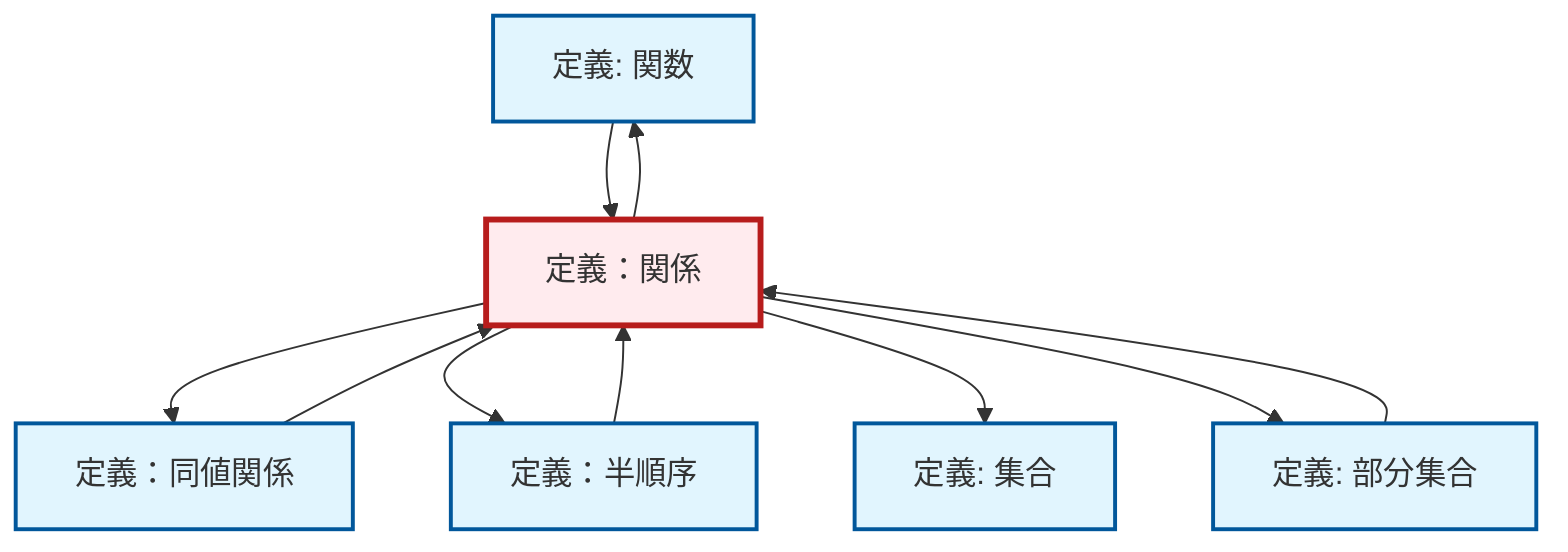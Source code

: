 graph TD
    classDef definition fill:#e1f5fe,stroke:#01579b,stroke-width:2px
    classDef theorem fill:#f3e5f5,stroke:#4a148c,stroke-width:2px
    classDef axiom fill:#fff3e0,stroke:#e65100,stroke-width:2px
    classDef example fill:#e8f5e9,stroke:#1b5e20,stroke-width:2px
    classDef current fill:#ffebee,stroke:#b71c1c,stroke-width:3px
    def-function["定義: 関数"]:::definition
    def-equivalence-relation["定義：同値関係"]:::definition
    def-partial-order["定義：半順序"]:::definition
    def-subset["定義: 部分集合"]:::definition
    def-relation["定義：関係"]:::definition
    def-set["定義: 集合"]:::definition
    def-function --> def-relation
    def-subset --> def-relation
    def-relation --> def-equivalence-relation
    def-relation --> def-function
    def-relation --> def-partial-order
    def-partial-order --> def-relation
    def-relation --> def-set
    def-equivalence-relation --> def-relation
    def-relation --> def-subset
    class def-relation current